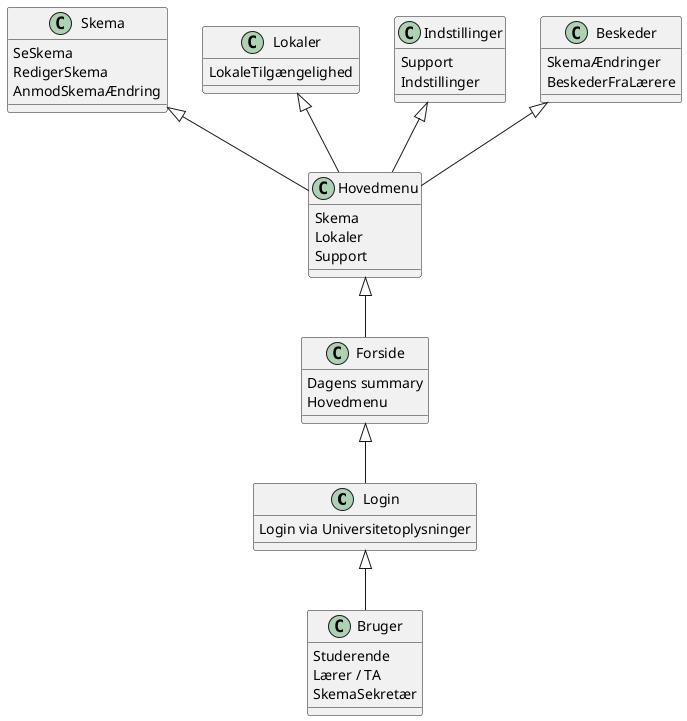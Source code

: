 @startuml
Login <|-- Bruger
Forside <|-- Login
Hovedmenu <|-- Forside
Skema <|-- Hovedmenu
Lokaler <|-- Hovedmenu
Indstillinger <|-- Hovedmenu
Beskeder <|-- Hovedmenu


Bruger : Studerende
Bruger : Lærer / TA
Bruger : SkemaSekretær

Login : Login via Universitetoplysninger

Forside : Dagens summary
Forside : Hovedmenu

Hovedmenu : Skema
Hovedmenu : Lokaler
Hovedmenu : Support

Skema : SeSkema
Skema : RedigerSkema
Skema : AnmodSkemaÆndring

Lokaler : LokaleTilgængelighed

Indstillinger : Support
Indstillinger : Indstillinger

Beskeder : SkemaÆndringer
Beskeder : BeskederFraLærere




@enduml